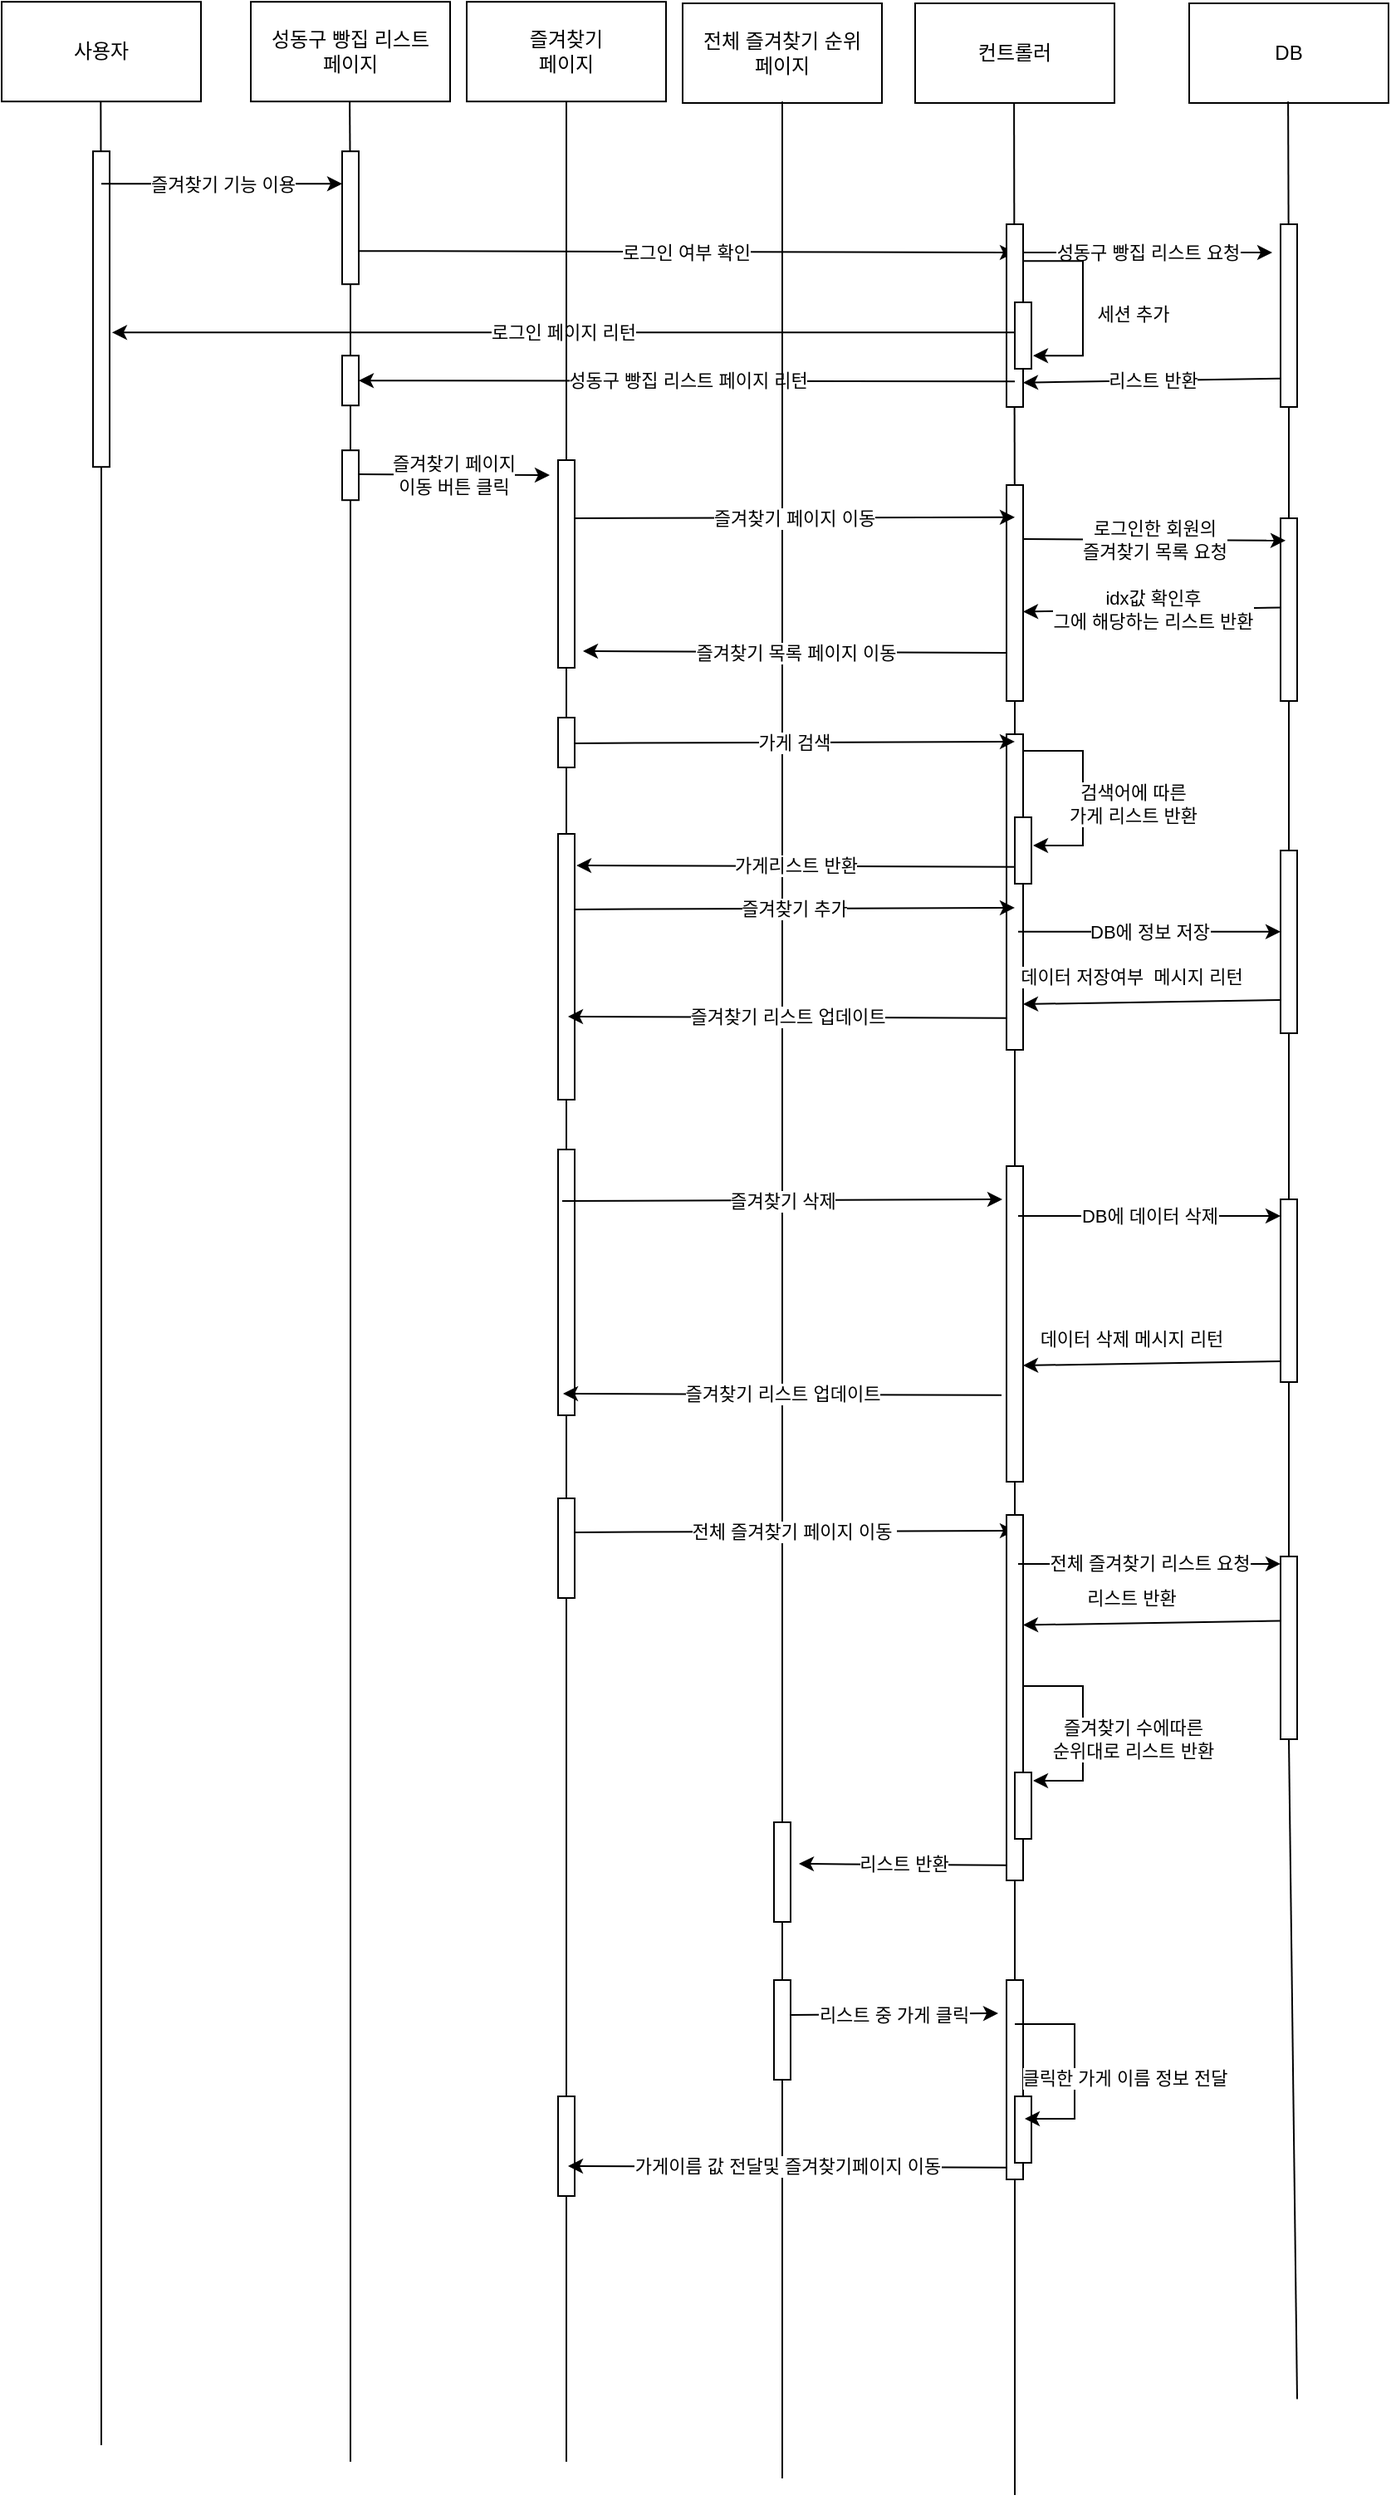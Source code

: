 <mxfile version="24.8.3">
  <diagram name="페이지-1" id="Btee7kwwozPNTeybVfh6">
    <mxGraphModel dx="1674" dy="-1644" grid="1" gridSize="10" guides="1" tooltips="1" connect="1" arrows="1" fold="1" page="1" pageScale="1" pageWidth="827" pageHeight="1169" math="0" shadow="0">
      <root>
        <mxCell id="0" />
        <mxCell id="1" parent="0" />
        <mxCell id="bVrUq8bOpownsFdmWo8f-1" value="&lt;div&gt;사용자&lt;/div&gt;" style="rounded=0;whiteSpace=wrap;html=1;" vertex="1" parent="1">
          <mxGeometry x="790" y="2789.09" width="120" height="60" as="geometry" />
        </mxCell>
        <mxCell id="bVrUq8bOpownsFdmWo8f-2" value="" style="endArrow=none;html=1;rounded=0;entryX=0.5;entryY=1;entryDx=0;entryDy=0;" edge="1" parent="1" source="bVrUq8bOpownsFdmWo8f-10">
          <mxGeometry width="50" height="50" relative="1" as="geometry">
            <mxPoint x="850" y="3429.999" as="sourcePoint" />
            <mxPoint x="849.66" y="2849.09" as="targetPoint" />
          </mxGeometry>
        </mxCell>
        <mxCell id="bVrUq8bOpownsFdmWo8f-3" value="성동구 빵집 리스트&lt;div&gt;페이지&lt;/div&gt;" style="rounded=0;whiteSpace=wrap;html=1;" vertex="1" parent="1">
          <mxGeometry x="940" y="2789.09" width="120" height="60" as="geometry" />
        </mxCell>
        <mxCell id="bVrUq8bOpownsFdmWo8f-4" value="&lt;div&gt;컨트롤러&lt;/div&gt;" style="rounded=0;whiteSpace=wrap;html=1;" vertex="1" parent="1">
          <mxGeometry x="1340" y="2790" width="120" height="60" as="geometry" />
        </mxCell>
        <mxCell id="bVrUq8bOpownsFdmWo8f-5" value="DB" style="rounded=0;whiteSpace=wrap;html=1;" vertex="1" parent="1">
          <mxGeometry x="1505" y="2790" width="120" height="60" as="geometry" />
        </mxCell>
        <mxCell id="bVrUq8bOpownsFdmWo8f-6" value="" style="endArrow=none;html=1;rounded=0;entryX=0.5;entryY=1;entryDx=0;entryDy=0;" edge="1" parent="1" source="bVrUq8bOpownsFdmWo8f-12">
          <mxGeometry width="50" height="50" relative="1" as="geometry">
            <mxPoint x="999.89" y="3429.999" as="sourcePoint" />
            <mxPoint x="999.55" y="2849.09" as="targetPoint" />
          </mxGeometry>
        </mxCell>
        <mxCell id="bVrUq8bOpownsFdmWo8f-7" value="" style="endArrow=none;html=1;rounded=0;entryX=0.5;entryY=1;entryDx=0;entryDy=0;" edge="1" parent="1" source="bVrUq8bOpownsFdmWo8f-36">
          <mxGeometry width="50" height="50" relative="1" as="geometry">
            <mxPoint x="1399.89" y="3430.909" as="sourcePoint" />
            <mxPoint x="1399.55" y="2850" as="targetPoint" />
          </mxGeometry>
        </mxCell>
        <mxCell id="bVrUq8bOpownsFdmWo8f-8" value="" style="endArrow=none;html=1;rounded=0;entryX=0.5;entryY=1;entryDx=0;entryDy=0;" edge="1" parent="1" source="bVrUq8bOpownsFdmWo8f-24">
          <mxGeometry width="50" height="50" relative="1" as="geometry">
            <mxPoint x="1564.89" y="3429.999" as="sourcePoint" />
            <mxPoint x="1564.55" y="2849.09" as="targetPoint" />
          </mxGeometry>
        </mxCell>
        <mxCell id="bVrUq8bOpownsFdmWo8f-9" value="" style="endArrow=none;html=1;rounded=0;entryX=0.5;entryY=1;entryDx=0;entryDy=0;" edge="1" parent="1" target="bVrUq8bOpownsFdmWo8f-10">
          <mxGeometry width="50" height="50" relative="1" as="geometry">
            <mxPoint x="850" y="4260" as="sourcePoint" />
            <mxPoint x="849.66" y="2849.09" as="targetPoint" />
          </mxGeometry>
        </mxCell>
        <mxCell id="bVrUq8bOpownsFdmWo8f-10" value="" style="rounded=0;whiteSpace=wrap;html=1;" vertex="1" parent="1">
          <mxGeometry x="845" y="2879.09" width="10" height="190" as="geometry" />
        </mxCell>
        <mxCell id="bVrUq8bOpownsFdmWo8f-11" value="" style="endArrow=none;html=1;rounded=0;entryX=0.5;entryY=1;entryDx=0;entryDy=0;" edge="1" parent="1" source="bVrUq8bOpownsFdmWo8f-17" target="bVrUq8bOpownsFdmWo8f-12">
          <mxGeometry width="50" height="50" relative="1" as="geometry">
            <mxPoint x="999.89" y="3429.999" as="sourcePoint" />
            <mxPoint x="999.55" y="2849.09" as="targetPoint" />
          </mxGeometry>
        </mxCell>
        <mxCell id="bVrUq8bOpownsFdmWo8f-12" value="" style="rounded=0;whiteSpace=wrap;html=1;" vertex="1" parent="1">
          <mxGeometry x="995" y="2879.09" width="10" height="80" as="geometry" />
        </mxCell>
        <mxCell id="bVrUq8bOpownsFdmWo8f-13" value="즐겨찾기 기능 이용" style="endArrow=classic;html=1;rounded=0;" edge="1" parent="1">
          <mxGeometry width="50" height="50" relative="1" as="geometry">
            <mxPoint x="850" y="2898.64" as="sourcePoint" />
            <mxPoint x="995" y="2898.64" as="targetPoint" />
          </mxGeometry>
        </mxCell>
        <mxCell id="bVrUq8bOpownsFdmWo8f-14" value="로그인 여부 확인" style="endArrow=classic;html=1;rounded=0;exitX=1;exitY=0.75;exitDx=0;exitDy=0;entryX=0.5;entryY=0.155;entryDx=0;entryDy=0;entryPerimeter=0;" edge="1" parent="1" source="bVrUq8bOpownsFdmWo8f-12" target="bVrUq8bOpownsFdmWo8f-15">
          <mxGeometry width="50" height="50" relative="1" as="geometry">
            <mxPoint x="1135" y="2940" as="sourcePoint" />
            <mxPoint x="1280" y="2940" as="targetPoint" />
          </mxGeometry>
        </mxCell>
        <mxCell id="bVrUq8bOpownsFdmWo8f-15" value="" style="rounded=0;whiteSpace=wrap;html=1;" vertex="1" parent="1">
          <mxGeometry x="1395" y="2923" width="10" height="110" as="geometry" />
        </mxCell>
        <mxCell id="bVrUq8bOpownsFdmWo8f-16" value="" style="endArrow=none;html=1;rounded=0;entryX=0.5;entryY=1;entryDx=0;entryDy=0;" edge="1" parent="1" source="bVrUq8bOpownsFdmWo8f-21" target="bVrUq8bOpownsFdmWo8f-17">
          <mxGeometry width="50" height="50" relative="1" as="geometry">
            <mxPoint x="999.89" y="3429.999" as="sourcePoint" />
            <mxPoint x="1000" y="2959.09" as="targetPoint" />
          </mxGeometry>
        </mxCell>
        <mxCell id="bVrUq8bOpownsFdmWo8f-17" value="" style="rounded=0;whiteSpace=wrap;html=1;" vertex="1" parent="1">
          <mxGeometry x="995" y="3002.09" width="10" height="30" as="geometry" />
        </mxCell>
        <mxCell id="bVrUq8bOpownsFdmWo8f-18" value="성동구 빵집 리스트 페이지 리턴" style="endArrow=classic;html=1;rounded=0;exitX=0.5;exitY=0.86;exitDx=0;exitDy=0;exitPerimeter=0;entryX=1;entryY=0.5;entryDx=0;entryDy=0;" edge="1" parent="1" source="bVrUq8bOpownsFdmWo8f-15" target="bVrUq8bOpownsFdmWo8f-17">
          <mxGeometry width="50" height="50" relative="1" as="geometry">
            <mxPoint x="1280" y="3017.55" as="sourcePoint" />
            <mxPoint x="1135" y="3017.55" as="targetPoint" />
          </mxGeometry>
        </mxCell>
        <mxCell id="bVrUq8bOpownsFdmWo8f-19" value="로그인 페이지 리턴" style="endArrow=classic;html=1;rounded=0;exitX=0.5;exitY=0.592;exitDx=0;exitDy=0;exitPerimeter=0;entryX=1.145;entryY=0.574;entryDx=0;entryDy=0;entryPerimeter=0;" edge="1" parent="1" source="bVrUq8bOpownsFdmWo8f-15" target="bVrUq8bOpownsFdmWo8f-10">
          <mxGeometry width="50" height="50" relative="1" as="geometry">
            <mxPoint x="1280" y="2990" as="sourcePoint" />
            <mxPoint x="1135" y="2990" as="targetPoint" />
          </mxGeometry>
        </mxCell>
        <mxCell id="bVrUq8bOpownsFdmWo8f-20" value="" style="endArrow=none;html=1;rounded=0;entryX=0.5;entryY=1;entryDx=0;entryDy=0;" edge="1" parent="1" target="bVrUq8bOpownsFdmWo8f-21">
          <mxGeometry width="50" height="50" relative="1" as="geometry">
            <mxPoint x="1000" y="4270" as="sourcePoint" />
            <mxPoint x="1000" y="3032.09" as="targetPoint" />
          </mxGeometry>
        </mxCell>
        <mxCell id="bVrUq8bOpownsFdmWo8f-21" value="" style="rounded=0;whiteSpace=wrap;html=1;" vertex="1" parent="1">
          <mxGeometry x="995" y="3059.09" width="10" height="30" as="geometry" />
        </mxCell>
        <mxCell id="bVrUq8bOpownsFdmWo8f-22" value="성동구 빵집 리스트 요청" style="endArrow=classic;html=1;rounded=0;" edge="1" parent="1">
          <mxGeometry width="50" height="50" relative="1" as="geometry">
            <mxPoint x="1405" y="2940" as="sourcePoint" />
            <mxPoint x="1555" y="2940" as="targetPoint" />
          </mxGeometry>
        </mxCell>
        <mxCell id="bVrUq8bOpownsFdmWo8f-23" value="" style="endArrow=none;html=1;rounded=0;entryX=0.5;entryY=1;entryDx=0;entryDy=0;" edge="1" parent="1" source="bVrUq8bOpownsFdmWo8f-39" target="bVrUq8bOpownsFdmWo8f-24">
          <mxGeometry width="50" height="50" relative="1" as="geometry">
            <mxPoint x="1564.89" y="3429.999" as="sourcePoint" />
            <mxPoint x="1564.55" y="2849.09" as="targetPoint" />
          </mxGeometry>
        </mxCell>
        <mxCell id="bVrUq8bOpownsFdmWo8f-24" value="" style="rounded=0;whiteSpace=wrap;html=1;" vertex="1" parent="1">
          <mxGeometry x="1560" y="2923" width="10" height="110" as="geometry" />
        </mxCell>
        <mxCell id="bVrUq8bOpownsFdmWo8f-25" value="리스트 반환" style="endArrow=classic;html=1;rounded=0;exitX=0;exitY=0.8;exitDx=0;exitDy=0;exitPerimeter=0;entryX=1;entryY=0.75;entryDx=0;entryDy=0;" edge="1" parent="1">
          <mxGeometry width="50" height="50" relative="1" as="geometry">
            <mxPoint x="1560" y="3015.84" as="sourcePoint" />
            <mxPoint x="1405" y="3018.34" as="targetPoint" />
          </mxGeometry>
        </mxCell>
        <mxCell id="bVrUq8bOpownsFdmWo8f-26" value="즐겨찾기&lt;div&gt;페이지&lt;/div&gt;" style="rounded=0;whiteSpace=wrap;html=1;" vertex="1" parent="1">
          <mxGeometry x="1070" y="2789.09" width="120" height="60" as="geometry" />
        </mxCell>
        <mxCell id="bVrUq8bOpownsFdmWo8f-27" value="전체 즐겨찾기 순위&lt;div&gt;페이지&lt;/div&gt;" style="rounded=0;whiteSpace=wrap;html=1;" vertex="1" parent="1">
          <mxGeometry x="1200" y="2790" width="120" height="60" as="geometry" />
        </mxCell>
        <mxCell id="bVrUq8bOpownsFdmWo8f-28" value="" style="endArrow=none;html=1;rounded=0;entryX=0.5;entryY=1;entryDx=0;entryDy=0;" edge="1" parent="1" source="bVrUq8bOpownsFdmWo8f-33" target="bVrUq8bOpownsFdmWo8f-26">
          <mxGeometry width="50" height="50" relative="1" as="geometry">
            <mxPoint x="1130" y="3470" as="sourcePoint" />
            <mxPoint x="840" y="3060" as="targetPoint" />
          </mxGeometry>
        </mxCell>
        <mxCell id="bVrUq8bOpownsFdmWo8f-29" value="" style="endArrow=none;html=1;rounded=0;entryX=0.5;entryY=1;entryDx=0;entryDy=0;" edge="1" parent="1" source="bVrUq8bOpownsFdmWo8f-79">
          <mxGeometry width="50" height="50" relative="1" as="geometry">
            <mxPoint x="1260" y="4142.222" as="sourcePoint" />
            <mxPoint x="1260" y="2849.09" as="targetPoint" />
          </mxGeometry>
        </mxCell>
        <mxCell id="bVrUq8bOpownsFdmWo8f-30" value="세션 추가" style="endArrow=classic;html=1;rounded=0;exitX=0.934;exitY=0.213;exitDx=0;exitDy=0;exitPerimeter=0;entryX=1;entryY=0.5;entryDx=0;entryDy=0;" edge="1" parent="1">
          <mxGeometry x="0.103" y="30" width="50" height="50" relative="1" as="geometry">
            <mxPoint x="1405" y="2945.09" as="sourcePoint" />
            <mxPoint x="1411" y="3002.09" as="targetPoint" />
            <Array as="points">
              <mxPoint x="1441" y="2945.09" />
              <mxPoint x="1441" y="3002.09" />
            </Array>
            <mxPoint as="offset" />
          </mxGeometry>
        </mxCell>
        <mxCell id="bVrUq8bOpownsFdmWo8f-31" value="" style="rounded=0;whiteSpace=wrap;html=1;" vertex="1" parent="1">
          <mxGeometry x="1400" y="2970" width="10" height="40" as="geometry" />
        </mxCell>
        <mxCell id="bVrUq8bOpownsFdmWo8f-32" value="" style="endArrow=none;html=1;rounded=0;entryX=0.5;entryY=1;entryDx=0;entryDy=0;" edge="1" parent="1" source="bVrUq8bOpownsFdmWo8f-44" target="bVrUq8bOpownsFdmWo8f-33">
          <mxGeometry width="50" height="50" relative="1" as="geometry">
            <mxPoint x="1130" y="3470" as="sourcePoint" />
            <mxPoint x="1130" y="2849" as="targetPoint" />
          </mxGeometry>
        </mxCell>
        <mxCell id="bVrUq8bOpownsFdmWo8f-33" value="" style="rounded=0;whiteSpace=wrap;html=1;" vertex="1" parent="1">
          <mxGeometry x="1125" y="3065" width="10" height="125" as="geometry" />
        </mxCell>
        <mxCell id="bVrUq8bOpownsFdmWo8f-34" value="즐겨찾기 페이지&lt;div&gt;이동 버튼 클릭&lt;/div&gt;" style="endArrow=classic;html=1;rounded=0;" edge="1" parent="1">
          <mxGeometry width="50" height="50" relative="1" as="geometry">
            <mxPoint x="1005" y="3073.53" as="sourcePoint" />
            <mxPoint x="1120" y="3074" as="targetPoint" />
          </mxGeometry>
        </mxCell>
        <mxCell id="bVrUq8bOpownsFdmWo8f-35" value="" style="endArrow=none;html=1;rounded=0;entryX=0.5;entryY=1;entryDx=0;entryDy=0;" edge="1" parent="1" source="bVrUq8bOpownsFdmWo8f-46" target="bVrUq8bOpownsFdmWo8f-36">
          <mxGeometry width="50" height="50" relative="1" as="geometry">
            <mxPoint x="1399.89" y="3430.909" as="sourcePoint" />
            <mxPoint x="1399.55" y="2850" as="targetPoint" />
          </mxGeometry>
        </mxCell>
        <mxCell id="bVrUq8bOpownsFdmWo8f-36" value="" style="rounded=0;whiteSpace=wrap;html=1;" vertex="1" parent="1">
          <mxGeometry x="1395" y="3080" width="10" height="130" as="geometry" />
        </mxCell>
        <mxCell id="bVrUq8bOpownsFdmWo8f-37" value="즐겨찾기 페이지 이동" style="endArrow=classic;html=1;rounded=0;exitX=1;exitY=0.75;exitDx=0;exitDy=0;entryX=0.5;entryY=0.149;entryDx=0;entryDy=0;entryPerimeter=0;" edge="1" parent="1" target="bVrUq8bOpownsFdmWo8f-36">
          <mxGeometry width="50" height="50" relative="1" as="geometry">
            <mxPoint x="1135" y="3100" as="sourcePoint" />
            <mxPoint x="1380" y="3101" as="targetPoint" />
          </mxGeometry>
        </mxCell>
        <mxCell id="bVrUq8bOpownsFdmWo8f-38" value="" style="endArrow=none;html=1;rounded=0;entryX=0.5;entryY=1;entryDx=0;entryDy=0;" edge="1" parent="1" source="bVrUq8bOpownsFdmWo8f-54" target="bVrUq8bOpownsFdmWo8f-39">
          <mxGeometry width="50" height="50" relative="1" as="geometry">
            <mxPoint x="1564.89" y="3429.999" as="sourcePoint" />
            <mxPoint x="1565" y="3033" as="targetPoint" />
          </mxGeometry>
        </mxCell>
        <mxCell id="bVrUq8bOpownsFdmWo8f-39" value="" style="rounded=0;whiteSpace=wrap;html=1;" vertex="1" parent="1">
          <mxGeometry x="1560" y="3100" width="10" height="110" as="geometry" />
        </mxCell>
        <mxCell id="bVrUq8bOpownsFdmWo8f-40" value="로그인한 회원의&lt;div&gt;즐겨찾기 목록 요청&lt;/div&gt;" style="endArrow=classic;html=1;rounded=0;exitX=1;exitY=0.25;exitDx=0;exitDy=0;entryX=0.3;entryY=0.122;entryDx=0;entryDy=0;entryPerimeter=0;" edge="1" parent="1" source="bVrUq8bOpownsFdmWo8f-36" target="bVrUq8bOpownsFdmWo8f-39">
          <mxGeometry width="50" height="50" relative="1" as="geometry">
            <mxPoint x="1415" y="2950" as="sourcePoint" />
            <mxPoint x="1560" y="3109" as="targetPoint" />
          </mxGeometry>
        </mxCell>
        <mxCell id="bVrUq8bOpownsFdmWo8f-41" value="idx값 확인후&lt;div&gt;그에 해당하는 리스트 반환&lt;/div&gt;" style="endArrow=classic;html=1;rounded=0;exitX=0;exitY=0.8;exitDx=0;exitDy=0;exitPerimeter=0;entryX=1;entryY=0.75;entryDx=0;entryDy=0;" edge="1" parent="1">
          <mxGeometry width="50" height="50" relative="1" as="geometry">
            <mxPoint x="1560" y="3153.75" as="sourcePoint" />
            <mxPoint x="1405" y="3156.25" as="targetPoint" />
          </mxGeometry>
        </mxCell>
        <mxCell id="bVrUq8bOpownsFdmWo8f-42" value="즐겨찾기 목록 페이지 이동" style="endArrow=classic;html=1;rounded=0;exitX=0.5;exitY=0.86;exitDx=0;exitDy=0;exitPerimeter=0;" edge="1" parent="1">
          <mxGeometry width="50" height="50" relative="1" as="geometry">
            <mxPoint x="1395" y="3181" as="sourcePoint" />
            <mxPoint x="1140" y="3180" as="targetPoint" />
          </mxGeometry>
        </mxCell>
        <mxCell id="bVrUq8bOpownsFdmWo8f-43" value="" style="endArrow=none;html=1;rounded=0;entryX=0.5;entryY=1;entryDx=0;entryDy=0;" edge="1" parent="1" source="bVrUq8bOpownsFdmWo8f-51" target="bVrUq8bOpownsFdmWo8f-44">
          <mxGeometry width="50" height="50" relative="1" as="geometry">
            <mxPoint x="1130" y="3470" as="sourcePoint" />
            <mxPoint x="1130" y="3190" as="targetPoint" />
          </mxGeometry>
        </mxCell>
        <mxCell id="bVrUq8bOpownsFdmWo8f-44" value="" style="rounded=0;whiteSpace=wrap;html=1;" vertex="1" parent="1">
          <mxGeometry x="1125" y="3220" width="10" height="30" as="geometry" />
        </mxCell>
        <mxCell id="bVrUq8bOpownsFdmWo8f-45" value="" style="endArrow=none;html=1;rounded=0;entryX=0.5;entryY=1;entryDx=0;entryDy=0;" edge="1" parent="1" source="bVrUq8bOpownsFdmWo8f-63" target="bVrUq8bOpownsFdmWo8f-46">
          <mxGeometry width="50" height="50" relative="1" as="geometry">
            <mxPoint x="1400" y="4258.889" as="sourcePoint" />
            <mxPoint x="1400" y="3210" as="targetPoint" />
          </mxGeometry>
        </mxCell>
        <mxCell id="bVrUq8bOpownsFdmWo8f-46" value="" style="rounded=0;whiteSpace=wrap;html=1;" vertex="1" parent="1">
          <mxGeometry x="1395" y="3230" width="10" height="190" as="geometry" />
        </mxCell>
        <mxCell id="bVrUq8bOpownsFdmWo8f-47" value="가게 검색" style="endArrow=classic;html=1;rounded=0;exitX=1;exitY=0.75;exitDx=0;exitDy=0;entryX=0.5;entryY=0.149;entryDx=0;entryDy=0;entryPerimeter=0;" edge="1" parent="1">
          <mxGeometry width="50" height="50" relative="1" as="geometry">
            <mxPoint x="1135" y="3235.44" as="sourcePoint" />
            <mxPoint x="1400" y="3234.44" as="targetPoint" />
          </mxGeometry>
        </mxCell>
        <mxCell id="bVrUq8bOpownsFdmWo8f-48" value="" style="rounded=0;whiteSpace=wrap;html=1;" vertex="1" parent="1">
          <mxGeometry x="1400" y="3280" width="10" height="40" as="geometry" />
        </mxCell>
        <mxCell id="bVrUq8bOpownsFdmWo8f-49" value="검색어에 따른&lt;div&gt;가게 리스트 반환&lt;/div&gt;" style="endArrow=classic;html=1;rounded=0;exitX=0.934;exitY=0.213;exitDx=0;exitDy=0;exitPerimeter=0;entryX=1;entryY=0.5;entryDx=0;entryDy=0;" edge="1" parent="1">
          <mxGeometry x="0.103" y="30" width="50" height="50" relative="1" as="geometry">
            <mxPoint x="1405" y="3240" as="sourcePoint" />
            <mxPoint x="1411" y="3297" as="targetPoint" />
            <Array as="points">
              <mxPoint x="1441" y="3240" />
              <mxPoint x="1441" y="3297" />
            </Array>
            <mxPoint as="offset" />
          </mxGeometry>
        </mxCell>
        <mxCell id="bVrUq8bOpownsFdmWo8f-50" value="" style="endArrow=none;html=1;rounded=0;entryX=0.5;entryY=1;entryDx=0;entryDy=0;" edge="1" parent="1" source="bVrUq8bOpownsFdmWo8f-60" target="bVrUq8bOpownsFdmWo8f-51">
          <mxGeometry width="50" height="50" relative="1" as="geometry">
            <mxPoint x="1130" y="4031.111" as="sourcePoint" />
            <mxPoint x="1130" y="3250" as="targetPoint" />
          </mxGeometry>
        </mxCell>
        <mxCell id="bVrUq8bOpownsFdmWo8f-51" value="" style="rounded=0;whiteSpace=wrap;html=1;" vertex="1" parent="1">
          <mxGeometry x="1125" y="3290" width="10" height="160" as="geometry" />
        </mxCell>
        <mxCell id="bVrUq8bOpownsFdmWo8f-52" value="즐겨찾기 추가" style="endArrow=classic;html=1;rounded=0;exitX=1;exitY=0.75;exitDx=0;exitDy=0;entryX=0.5;entryY=0.149;entryDx=0;entryDy=0;entryPerimeter=0;" edge="1" parent="1">
          <mxGeometry width="50" height="50" relative="1" as="geometry">
            <mxPoint x="1135" y="3335.44" as="sourcePoint" />
            <mxPoint x="1400" y="3334.44" as="targetPoint" />
          </mxGeometry>
        </mxCell>
        <mxCell id="bVrUq8bOpownsFdmWo8f-53" value="" style="endArrow=none;html=1;rounded=0;entryX=0.5;entryY=1;entryDx=0;entryDy=0;" edge="1" parent="1" source="bVrUq8bOpownsFdmWo8f-66" target="bVrUq8bOpownsFdmWo8f-54">
          <mxGeometry width="50" height="50" relative="1" as="geometry">
            <mxPoint x="1570" y="4232.222" as="sourcePoint" />
            <mxPoint x="1565" y="3210" as="targetPoint" />
          </mxGeometry>
        </mxCell>
        <mxCell id="bVrUq8bOpownsFdmWo8f-54" value="" style="rounded=0;whiteSpace=wrap;html=1;" vertex="1" parent="1">
          <mxGeometry x="1560" y="3300" width="10" height="110" as="geometry" />
        </mxCell>
        <mxCell id="bVrUq8bOpownsFdmWo8f-55" value="DB에 정보 저장" style="endArrow=classic;html=1;rounded=0;exitX=1;exitY=0.25;exitDx=0;exitDy=0;entryX=0.3;entryY=0.122;entryDx=0;entryDy=0;entryPerimeter=0;" edge="1" parent="1">
          <mxGeometry width="50" height="50" relative="1" as="geometry">
            <mxPoint x="1402" y="3348.89" as="sourcePoint" />
            <mxPoint x="1560" y="3348.89" as="targetPoint" />
          </mxGeometry>
        </mxCell>
        <mxCell id="bVrUq8bOpownsFdmWo8f-56" value="가게리스트 반환" style="endArrow=classic;html=1;rounded=0;exitX=0.5;exitY=0.86;exitDx=0;exitDy=0;exitPerimeter=0;entryX=1.1;entryY=0.119;entryDx=0;entryDy=0;entryPerimeter=0;" edge="1" parent="1" target="bVrUq8bOpownsFdmWo8f-51">
          <mxGeometry width="50" height="50" relative="1" as="geometry">
            <mxPoint x="1400" y="3309.89" as="sourcePoint" />
            <mxPoint x="1145" y="3308.89" as="targetPoint" />
          </mxGeometry>
        </mxCell>
        <mxCell id="bVrUq8bOpownsFdmWo8f-57" value="데이터 저장여부&amp;nbsp; 메시지 리턴" style="endArrow=classic;html=1;rounded=0;exitX=0;exitY=0.8;exitDx=0;exitDy=0;exitPerimeter=0;entryX=1;entryY=0.75;entryDx=0;entryDy=0;" edge="1" parent="1">
          <mxGeometry x="0.158" y="-15" width="50" height="50" relative="1" as="geometry">
            <mxPoint x="1560" y="3390" as="sourcePoint" />
            <mxPoint x="1405" y="3392.5" as="targetPoint" />
            <mxPoint as="offset" />
          </mxGeometry>
        </mxCell>
        <mxCell id="bVrUq8bOpownsFdmWo8f-58" value="즐겨찾기 리스트 업데이트" style="endArrow=classic;html=1;rounded=0;exitX=0.5;exitY=0.86;exitDx=0;exitDy=0;exitPerimeter=0;entryX=1.1;entryY=0.119;entryDx=0;entryDy=0;entryPerimeter=0;" edge="1" parent="1">
          <mxGeometry width="50" height="50" relative="1" as="geometry">
            <mxPoint x="1395" y="3400.89" as="sourcePoint" />
            <mxPoint x="1131" y="3400" as="targetPoint" />
          </mxGeometry>
        </mxCell>
        <mxCell id="bVrUq8bOpownsFdmWo8f-59" value="" style="endArrow=none;html=1;rounded=0;entryX=0.5;entryY=1;entryDx=0;entryDy=0;" edge="1" parent="1" source="bVrUq8bOpownsFdmWo8f-70" target="bVrUq8bOpownsFdmWo8f-60">
          <mxGeometry width="50" height="50" relative="1" as="geometry">
            <mxPoint x="1130" y="4031.111" as="sourcePoint" />
            <mxPoint x="1130" y="3450" as="targetPoint" />
          </mxGeometry>
        </mxCell>
        <mxCell id="bVrUq8bOpownsFdmWo8f-60" value="" style="rounded=0;whiteSpace=wrap;html=1;" vertex="1" parent="1">
          <mxGeometry x="1125" y="3480" width="10" height="160" as="geometry" />
        </mxCell>
        <mxCell id="bVrUq8bOpownsFdmWo8f-61" value="즐겨찾기 삭제" style="endArrow=classic;html=1;rounded=0;exitX=1;exitY=0.75;exitDx=0;exitDy=0;entryX=0.5;entryY=0.149;entryDx=0;entryDy=0;entryPerimeter=0;" edge="1" parent="1">
          <mxGeometry width="50" height="50" relative="1" as="geometry">
            <mxPoint x="1127.5" y="3511" as="sourcePoint" />
            <mxPoint x="1392.5" y="3510" as="targetPoint" />
          </mxGeometry>
        </mxCell>
        <mxCell id="bVrUq8bOpownsFdmWo8f-62" value="" style="endArrow=none;html=1;rounded=0;entryX=0.5;entryY=1;entryDx=0;entryDy=0;" edge="1" parent="1" source="bVrUq8bOpownsFdmWo8f-73" target="bVrUq8bOpownsFdmWo8f-63">
          <mxGeometry width="50" height="50" relative="1" as="geometry">
            <mxPoint x="1400" y="4258.889" as="sourcePoint" />
            <mxPoint x="1400" y="3420" as="targetPoint" />
          </mxGeometry>
        </mxCell>
        <mxCell id="bVrUq8bOpownsFdmWo8f-63" value="" style="rounded=0;whiteSpace=wrap;html=1;" vertex="1" parent="1">
          <mxGeometry x="1395" y="3490" width="10" height="190" as="geometry" />
        </mxCell>
        <mxCell id="bVrUq8bOpownsFdmWo8f-64" value="DB에 데이터 삭제" style="endArrow=classic;html=1;rounded=0;exitX=1;exitY=0.25;exitDx=0;exitDy=0;entryX=0.3;entryY=0.122;entryDx=0;entryDy=0;entryPerimeter=0;" edge="1" parent="1">
          <mxGeometry width="50" height="50" relative="1" as="geometry">
            <mxPoint x="1402" y="3520" as="sourcePoint" />
            <mxPoint x="1560" y="3520" as="targetPoint" />
          </mxGeometry>
        </mxCell>
        <mxCell id="bVrUq8bOpownsFdmWo8f-65" value="" style="endArrow=none;html=1;rounded=0;entryX=0.5;entryY=1;entryDx=0;entryDy=0;" edge="1" parent="1" source="bVrUq8bOpownsFdmWo8f-75" target="bVrUq8bOpownsFdmWo8f-66">
          <mxGeometry width="50" height="50" relative="1" as="geometry">
            <mxPoint x="1570" y="4232.222" as="sourcePoint" />
            <mxPoint x="1565" y="3410" as="targetPoint" />
          </mxGeometry>
        </mxCell>
        <mxCell id="bVrUq8bOpownsFdmWo8f-66" value="" style="rounded=0;whiteSpace=wrap;html=1;" vertex="1" parent="1">
          <mxGeometry x="1560" y="3510" width="10" height="110" as="geometry" />
        </mxCell>
        <mxCell id="bVrUq8bOpownsFdmWo8f-67" value="데이터 삭제 메시지 리턴" style="endArrow=classic;html=1;rounded=0;exitX=0;exitY=0.8;exitDx=0;exitDy=0;exitPerimeter=0;entryX=1;entryY=0.75;entryDx=0;entryDy=0;" edge="1" parent="1">
          <mxGeometry x="0.158" y="-15" width="50" height="50" relative="1" as="geometry">
            <mxPoint x="1560" y="3607.5" as="sourcePoint" />
            <mxPoint x="1405" y="3610" as="targetPoint" />
            <mxPoint as="offset" />
          </mxGeometry>
        </mxCell>
        <mxCell id="bVrUq8bOpownsFdmWo8f-68" value="즐겨찾기 리스트 업데이트" style="endArrow=classic;html=1;rounded=0;exitX=0.5;exitY=0.86;exitDx=0;exitDy=0;exitPerimeter=0;entryX=1.1;entryY=0.119;entryDx=0;entryDy=0;entryPerimeter=0;" edge="1" parent="1">
          <mxGeometry width="50" height="50" relative="1" as="geometry">
            <mxPoint x="1392" y="3627.89" as="sourcePoint" />
            <mxPoint x="1128" y="3627" as="targetPoint" />
          </mxGeometry>
        </mxCell>
        <mxCell id="bVrUq8bOpownsFdmWo8f-69" value="" style="endArrow=none;html=1;rounded=0;entryX=0.5;entryY=1;entryDx=0;entryDy=0;" edge="1" parent="1" source="bVrUq8bOpownsFdmWo8f-91" target="bVrUq8bOpownsFdmWo8f-70">
          <mxGeometry width="50" height="50" relative="1" as="geometry">
            <mxPoint x="1130" y="4250" as="sourcePoint" />
            <mxPoint x="1130" y="3640" as="targetPoint" />
          </mxGeometry>
        </mxCell>
        <mxCell id="bVrUq8bOpownsFdmWo8f-70" value="" style="rounded=0;whiteSpace=wrap;html=1;" vertex="1" parent="1">
          <mxGeometry x="1125" y="3690" width="10" height="60" as="geometry" />
        </mxCell>
        <mxCell id="bVrUq8bOpownsFdmWo8f-71" value="전체 즐겨찾기 페이지 이동&amp;nbsp;" style="endArrow=classic;html=1;rounded=0;exitX=1;exitY=0.75;exitDx=0;exitDy=0;entryX=0.5;entryY=0.149;entryDx=0;entryDy=0;entryPerimeter=0;" edge="1" parent="1">
          <mxGeometry width="50" height="50" relative="1" as="geometry">
            <mxPoint x="1135" y="3710.44" as="sourcePoint" />
            <mxPoint x="1400" y="3709.44" as="targetPoint" />
          </mxGeometry>
        </mxCell>
        <mxCell id="bVrUq8bOpownsFdmWo8f-72" value="" style="endArrow=none;html=1;rounded=0;entryX=0.5;entryY=1;entryDx=0;entryDy=0;" edge="1" parent="1" source="bVrUq8bOpownsFdmWo8f-87" target="bVrUq8bOpownsFdmWo8f-73">
          <mxGeometry width="50" height="50" relative="1" as="geometry">
            <mxPoint x="1400" y="4258.889" as="sourcePoint" />
            <mxPoint x="1400" y="3680" as="targetPoint" />
          </mxGeometry>
        </mxCell>
        <mxCell id="bVrUq8bOpownsFdmWo8f-73" value="" style="rounded=0;whiteSpace=wrap;html=1;" vertex="1" parent="1">
          <mxGeometry x="1395" y="3700" width="10" height="220" as="geometry" />
        </mxCell>
        <mxCell id="bVrUq8bOpownsFdmWo8f-74" value="" style="endArrow=none;html=1;rounded=0;entryX=0.5;entryY=1;entryDx=0;entryDy=0;" edge="1" parent="1" target="bVrUq8bOpownsFdmWo8f-75">
          <mxGeometry width="50" height="50" relative="1" as="geometry">
            <mxPoint x="1570" y="4232.222" as="sourcePoint" />
            <mxPoint x="1565" y="3620" as="targetPoint" />
          </mxGeometry>
        </mxCell>
        <mxCell id="bVrUq8bOpownsFdmWo8f-75" value="" style="rounded=0;whiteSpace=wrap;html=1;" vertex="1" parent="1">
          <mxGeometry x="1560" y="3725" width="10" height="110" as="geometry" />
        </mxCell>
        <mxCell id="bVrUq8bOpownsFdmWo8f-76" value="전체 즐겨찾기 리스트 요청" style="endArrow=classic;html=1;rounded=0;exitX=1;exitY=0.25;exitDx=0;exitDy=0;entryX=0.3;entryY=0.122;entryDx=0;entryDy=0;entryPerimeter=0;" edge="1" parent="1">
          <mxGeometry width="50" height="50" relative="1" as="geometry">
            <mxPoint x="1402" y="3729.44" as="sourcePoint" />
            <mxPoint x="1560" y="3729.44" as="targetPoint" />
          </mxGeometry>
        </mxCell>
        <mxCell id="bVrUq8bOpownsFdmWo8f-77" value="리스트 반환" style="endArrow=classic;html=1;rounded=0;exitX=0;exitY=0.8;exitDx=0;exitDy=0;exitPerimeter=0;entryX=1;entryY=0.75;entryDx=0;entryDy=0;" edge="1" parent="1">
          <mxGeometry x="0.158" y="-15" width="50" height="50" relative="1" as="geometry">
            <mxPoint x="1560" y="3763.75" as="sourcePoint" />
            <mxPoint x="1405" y="3766.25" as="targetPoint" />
            <mxPoint as="offset" />
          </mxGeometry>
        </mxCell>
        <mxCell id="bVrUq8bOpownsFdmWo8f-78" value="" style="endArrow=none;html=1;rounded=0;entryX=0.5;entryY=1;entryDx=0;entryDy=0;" edge="1" parent="1" source="bVrUq8bOpownsFdmWo8f-81" target="bVrUq8bOpownsFdmWo8f-79">
          <mxGeometry width="50" height="50" relative="1" as="geometry">
            <mxPoint x="1260" y="4142.222" as="sourcePoint" />
            <mxPoint x="1260" y="2849.09" as="targetPoint" />
          </mxGeometry>
        </mxCell>
        <mxCell id="bVrUq8bOpownsFdmWo8f-79" value="" style="rounded=0;whiteSpace=wrap;html=1;" vertex="1" parent="1">
          <mxGeometry x="1255" y="3885" width="10" height="60" as="geometry" />
        </mxCell>
        <mxCell id="bVrUq8bOpownsFdmWo8f-80" value="" style="endArrow=none;html=1;rounded=0;entryX=0.5;entryY=1;entryDx=0;entryDy=0;" edge="1" parent="1" target="bVrUq8bOpownsFdmWo8f-81">
          <mxGeometry width="50" height="50" relative="1" as="geometry">
            <mxPoint x="1260" y="4280" as="sourcePoint" />
            <mxPoint x="1260" y="3830" as="targetPoint" />
          </mxGeometry>
        </mxCell>
        <mxCell id="bVrUq8bOpownsFdmWo8f-81" value="" style="rounded=0;whiteSpace=wrap;html=1;" vertex="1" parent="1">
          <mxGeometry x="1255" y="3980" width="10" height="60" as="geometry" />
        </mxCell>
        <mxCell id="bVrUq8bOpownsFdmWo8f-82" value="" style="rounded=0;whiteSpace=wrap;html=1;" vertex="1" parent="1">
          <mxGeometry x="1400" y="3855" width="10" height="40" as="geometry" />
        </mxCell>
        <mxCell id="bVrUq8bOpownsFdmWo8f-83" value="즐겨찾기 수에따른&lt;div&gt;순위대로 리스트 반환&lt;/div&gt;" style="endArrow=classic;html=1;rounded=0;exitX=0.934;exitY=0.213;exitDx=0;exitDy=0;exitPerimeter=0;entryX=1;entryY=0.5;entryDx=0;entryDy=0;" edge="1" parent="1">
          <mxGeometry x="0.103" y="30" width="50" height="50" relative="1" as="geometry">
            <mxPoint x="1405" y="3803" as="sourcePoint" />
            <mxPoint x="1411" y="3860" as="targetPoint" />
            <Array as="points">
              <mxPoint x="1441" y="3803" />
              <mxPoint x="1441" y="3860" />
            </Array>
            <mxPoint as="offset" />
          </mxGeometry>
        </mxCell>
        <mxCell id="bVrUq8bOpownsFdmWo8f-84" value="리스트 반환" style="endArrow=classic;html=1;rounded=0;exitX=0.5;exitY=0.86;exitDx=0;exitDy=0;exitPerimeter=0;" edge="1" parent="1">
          <mxGeometry width="50" height="50" relative="1" as="geometry">
            <mxPoint x="1395" y="3910.89" as="sourcePoint" />
            <mxPoint x="1270" y="3910" as="targetPoint" />
          </mxGeometry>
        </mxCell>
        <mxCell id="bVrUq8bOpownsFdmWo8f-85" value="리스트 중 가게 클릭" style="endArrow=classic;html=1;rounded=0;exitX=1;exitY=0.75;exitDx=0;exitDy=0;" edge="1" parent="1">
          <mxGeometry width="50" height="50" relative="1" as="geometry">
            <mxPoint x="1265" y="4001" as="sourcePoint" />
            <mxPoint x="1390" y="4000" as="targetPoint" />
          </mxGeometry>
        </mxCell>
        <mxCell id="bVrUq8bOpownsFdmWo8f-86" value="" style="endArrow=none;html=1;rounded=0;entryX=0.5;entryY=1;entryDx=0;entryDy=0;" edge="1" parent="1" target="bVrUq8bOpownsFdmWo8f-87">
          <mxGeometry width="50" height="50" relative="1" as="geometry">
            <mxPoint x="1400" y="4290" as="sourcePoint" />
            <mxPoint x="1400" y="3920" as="targetPoint" />
          </mxGeometry>
        </mxCell>
        <mxCell id="bVrUq8bOpownsFdmWo8f-87" value="" style="rounded=0;whiteSpace=wrap;html=1;" vertex="1" parent="1">
          <mxGeometry x="1395" y="3980" width="10" height="120" as="geometry" />
        </mxCell>
        <mxCell id="bVrUq8bOpownsFdmWo8f-88" value="" style="rounded=0;whiteSpace=wrap;html=1;" vertex="1" parent="1">
          <mxGeometry x="1400" y="4050" width="10" height="40" as="geometry" />
        </mxCell>
        <mxCell id="bVrUq8bOpownsFdmWo8f-89" value="클릭한 가게 이름 정보 전달" style="endArrow=classic;html=1;rounded=0;exitX=0.934;exitY=0.213;exitDx=0;exitDy=0;exitPerimeter=0;entryX=1;entryY=0.5;entryDx=0;entryDy=0;" edge="1" parent="1">
          <mxGeometry x="0.103" y="30" width="50" height="50" relative="1" as="geometry">
            <mxPoint x="1400" y="4006.5" as="sourcePoint" />
            <mxPoint x="1406" y="4063.5" as="targetPoint" />
            <Array as="points">
              <mxPoint x="1436" y="4006.5" />
              <mxPoint x="1436" y="4063.5" />
            </Array>
            <mxPoint as="offset" />
          </mxGeometry>
        </mxCell>
        <mxCell id="bVrUq8bOpownsFdmWo8f-90" value="" style="endArrow=none;html=1;rounded=0;entryX=0.5;entryY=1;entryDx=0;entryDy=0;" edge="1" parent="1" target="bVrUq8bOpownsFdmWo8f-91">
          <mxGeometry width="50" height="50" relative="1" as="geometry">
            <mxPoint x="1130" y="4270" as="sourcePoint" />
            <mxPoint x="1130" y="3750" as="targetPoint" />
          </mxGeometry>
        </mxCell>
        <mxCell id="bVrUq8bOpownsFdmWo8f-91" value="" style="rounded=0;whiteSpace=wrap;html=1;" vertex="1" parent="1">
          <mxGeometry x="1125" y="4050" width="10" height="60" as="geometry" />
        </mxCell>
        <mxCell id="bVrUq8bOpownsFdmWo8f-92" value="가게이름 값 전달및 즐겨찾기페이지 이동" style="endArrow=classic;html=1;rounded=0;exitX=0.5;exitY=0.86;exitDx=0;exitDy=0;exitPerimeter=0;entryX=1.1;entryY=0.119;entryDx=0;entryDy=0;entryPerimeter=0;" edge="1" parent="1">
          <mxGeometry width="50" height="50" relative="1" as="geometry">
            <mxPoint x="1395" y="4092.89" as="sourcePoint" />
            <mxPoint x="1131" y="4092" as="targetPoint" />
          </mxGeometry>
        </mxCell>
      </root>
    </mxGraphModel>
  </diagram>
</mxfile>
